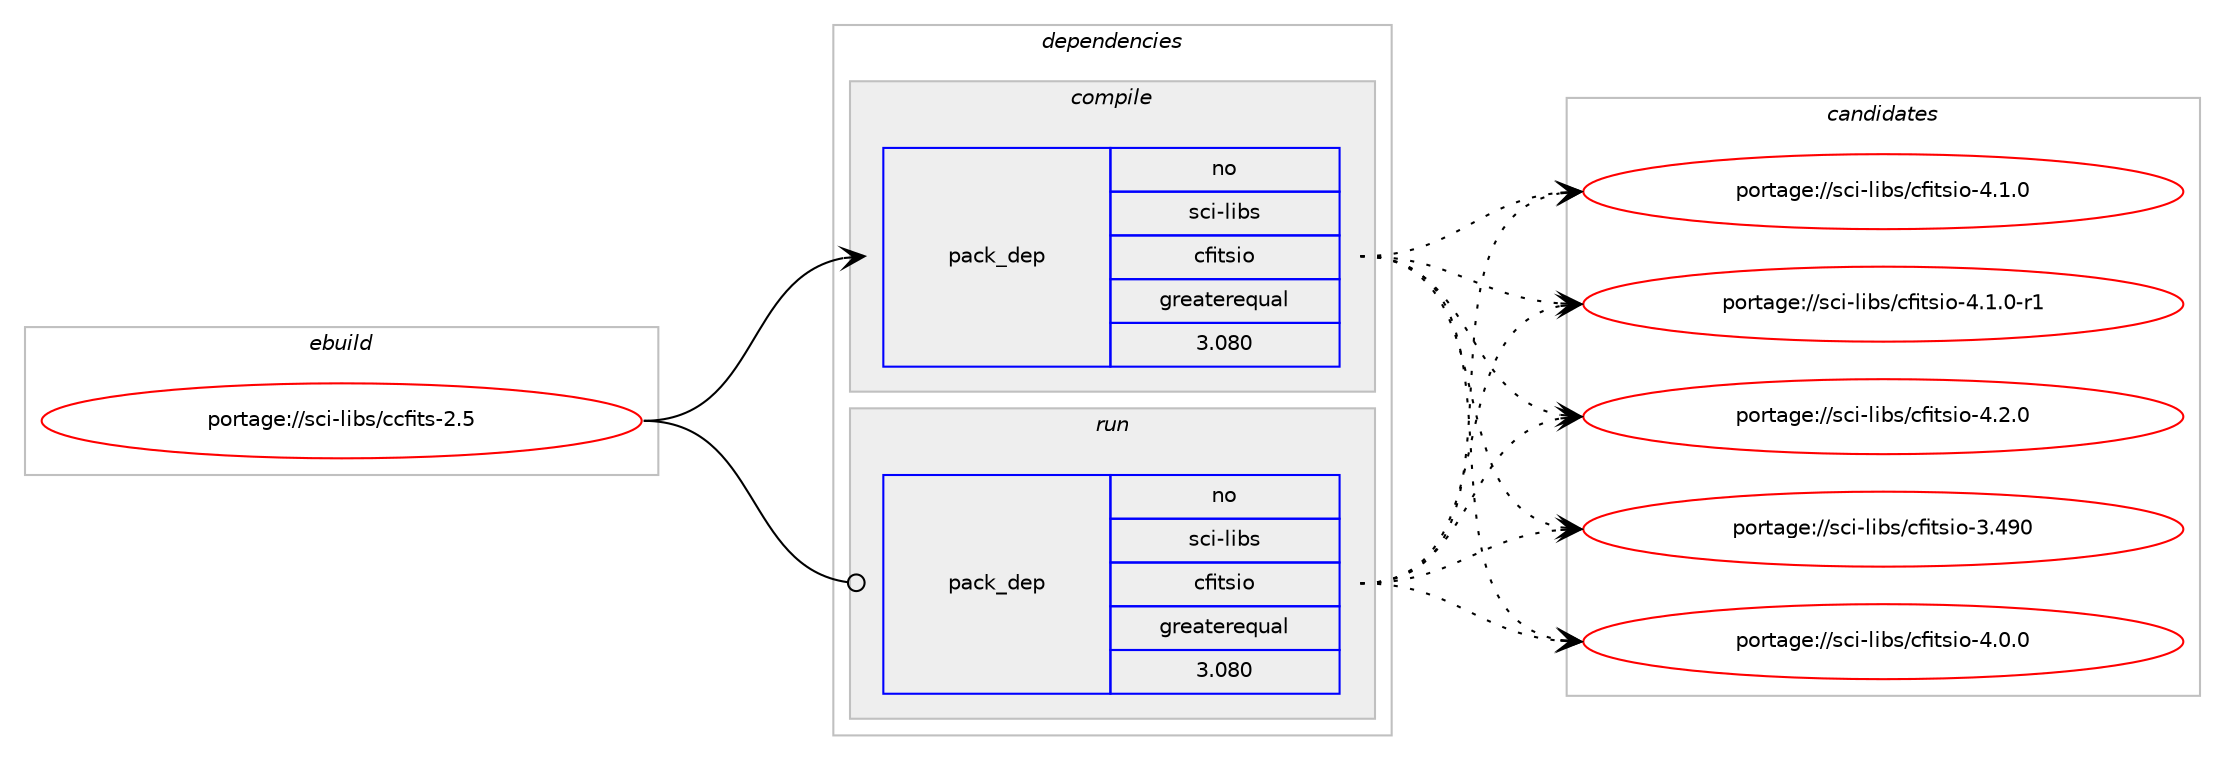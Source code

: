 digraph prolog {

# *************
# Graph options
# *************

newrank=true;
concentrate=true;
compound=true;
graph [rankdir=LR,fontname=Helvetica,fontsize=10,ranksep=1.5];#, ranksep=2.5, nodesep=0.2];
edge  [arrowhead=vee];
node  [fontname=Helvetica,fontsize=10];

# **********
# The ebuild
# **********

subgraph cluster_leftcol {
color=gray;
rank=same;
label=<<i>ebuild</i>>;
id [label="portage://sci-libs/ccfits-2.5", color=red, width=4, href="../sci-libs/ccfits-2.5.svg"];
}

# ****************
# The dependencies
# ****************

subgraph cluster_midcol {
color=gray;
label=<<i>dependencies</i>>;
subgraph cluster_compile {
fillcolor="#eeeeee";
style=filled;
label=<<i>compile</i>>;
subgraph pack551 {
dependency1263 [label=<<TABLE BORDER="0" CELLBORDER="1" CELLSPACING="0" CELLPADDING="4" WIDTH="220"><TR><TD ROWSPAN="6" CELLPADDING="30">pack_dep</TD></TR><TR><TD WIDTH="110">no</TD></TR><TR><TD>sci-libs</TD></TR><TR><TD>cfitsio</TD></TR><TR><TD>greaterequal</TD></TR><TR><TD>3.080</TD></TR></TABLE>>, shape=none, color=blue];
}
id:e -> dependency1263:w [weight=20,style="solid",arrowhead="vee"];
}
subgraph cluster_compileandrun {
fillcolor="#eeeeee";
style=filled;
label=<<i>compile and run</i>>;
}
subgraph cluster_run {
fillcolor="#eeeeee";
style=filled;
label=<<i>run</i>>;
subgraph pack552 {
dependency1264 [label=<<TABLE BORDER="0" CELLBORDER="1" CELLSPACING="0" CELLPADDING="4" WIDTH="220"><TR><TD ROWSPAN="6" CELLPADDING="30">pack_dep</TD></TR><TR><TD WIDTH="110">no</TD></TR><TR><TD>sci-libs</TD></TR><TR><TD>cfitsio</TD></TR><TR><TD>greaterequal</TD></TR><TR><TD>3.080</TD></TR></TABLE>>, shape=none, color=blue];
}
id:e -> dependency1264:w [weight=20,style="solid",arrowhead="odot"];
}
}

# **************
# The candidates
# **************

subgraph cluster_choices {
rank=same;
color=gray;
label=<<i>candidates</i>>;

subgraph choice551 {
color=black;
nodesep=1;
choice1159910545108105981154799102105116115105111455146525748 [label="portage://sci-libs/cfitsio-3.490", color=red, width=4,href="../sci-libs/cfitsio-3.490.svg"];
choice1159910545108105981154799102105116115105111455246484648 [label="portage://sci-libs/cfitsio-4.0.0", color=red, width=4,href="../sci-libs/cfitsio-4.0.0.svg"];
choice1159910545108105981154799102105116115105111455246494648 [label="portage://sci-libs/cfitsio-4.1.0", color=red, width=4,href="../sci-libs/cfitsio-4.1.0.svg"];
choice11599105451081059811547991021051161151051114552464946484511449 [label="portage://sci-libs/cfitsio-4.1.0-r1", color=red, width=4,href="../sci-libs/cfitsio-4.1.0-r1.svg"];
choice1159910545108105981154799102105116115105111455246504648 [label="portage://sci-libs/cfitsio-4.2.0", color=red, width=4,href="../sci-libs/cfitsio-4.2.0.svg"];
dependency1263:e -> choice1159910545108105981154799102105116115105111455146525748:w [style=dotted,weight="100"];
dependency1263:e -> choice1159910545108105981154799102105116115105111455246484648:w [style=dotted,weight="100"];
dependency1263:e -> choice1159910545108105981154799102105116115105111455246494648:w [style=dotted,weight="100"];
dependency1263:e -> choice11599105451081059811547991021051161151051114552464946484511449:w [style=dotted,weight="100"];
dependency1263:e -> choice1159910545108105981154799102105116115105111455246504648:w [style=dotted,weight="100"];
}
subgraph choice552 {
color=black;
nodesep=1;
choice1159910545108105981154799102105116115105111455146525748 [label="portage://sci-libs/cfitsio-3.490", color=red, width=4,href="../sci-libs/cfitsio-3.490.svg"];
choice1159910545108105981154799102105116115105111455246484648 [label="portage://sci-libs/cfitsio-4.0.0", color=red, width=4,href="../sci-libs/cfitsio-4.0.0.svg"];
choice1159910545108105981154799102105116115105111455246494648 [label="portage://sci-libs/cfitsio-4.1.0", color=red, width=4,href="../sci-libs/cfitsio-4.1.0.svg"];
choice11599105451081059811547991021051161151051114552464946484511449 [label="portage://sci-libs/cfitsio-4.1.0-r1", color=red, width=4,href="../sci-libs/cfitsio-4.1.0-r1.svg"];
choice1159910545108105981154799102105116115105111455246504648 [label="portage://sci-libs/cfitsio-4.2.0", color=red, width=4,href="../sci-libs/cfitsio-4.2.0.svg"];
dependency1264:e -> choice1159910545108105981154799102105116115105111455146525748:w [style=dotted,weight="100"];
dependency1264:e -> choice1159910545108105981154799102105116115105111455246484648:w [style=dotted,weight="100"];
dependency1264:e -> choice1159910545108105981154799102105116115105111455246494648:w [style=dotted,weight="100"];
dependency1264:e -> choice11599105451081059811547991021051161151051114552464946484511449:w [style=dotted,weight="100"];
dependency1264:e -> choice1159910545108105981154799102105116115105111455246504648:w [style=dotted,weight="100"];
}
}

}
